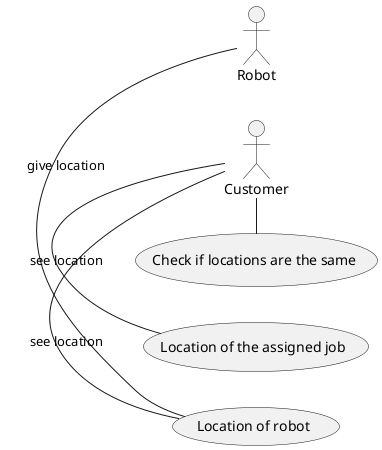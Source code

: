 @startuml UseCase7

left to right direction

actor Customer
actor Robot

usecase "Location of robot" as locOfRob
usecase "Location of the assigned job" as locJob
usecase "Check if locations are the same" as Check

Robot - locOfRob: "give location"
Customer - locOfRob: "see location"
Customer -locJob: "see location"
Customer - Check

@enduml

'As a customer, I want to be able to see the location of robots so that I can make sure the right rooms are being cleaned.